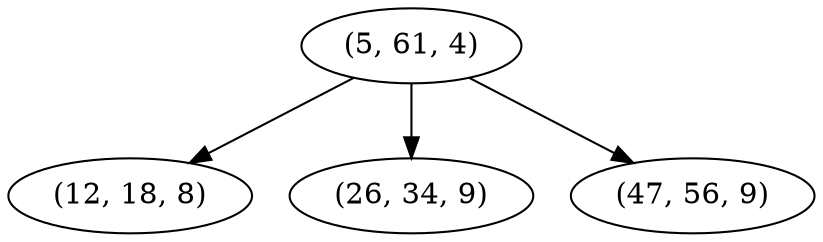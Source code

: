 digraph tree {
    "(5, 61, 4)";
    "(12, 18, 8)";
    "(26, 34, 9)";
    "(47, 56, 9)";
    "(5, 61, 4)" -> "(12, 18, 8)";
    "(5, 61, 4)" -> "(26, 34, 9)";
    "(5, 61, 4)" -> "(47, 56, 9)";
}
